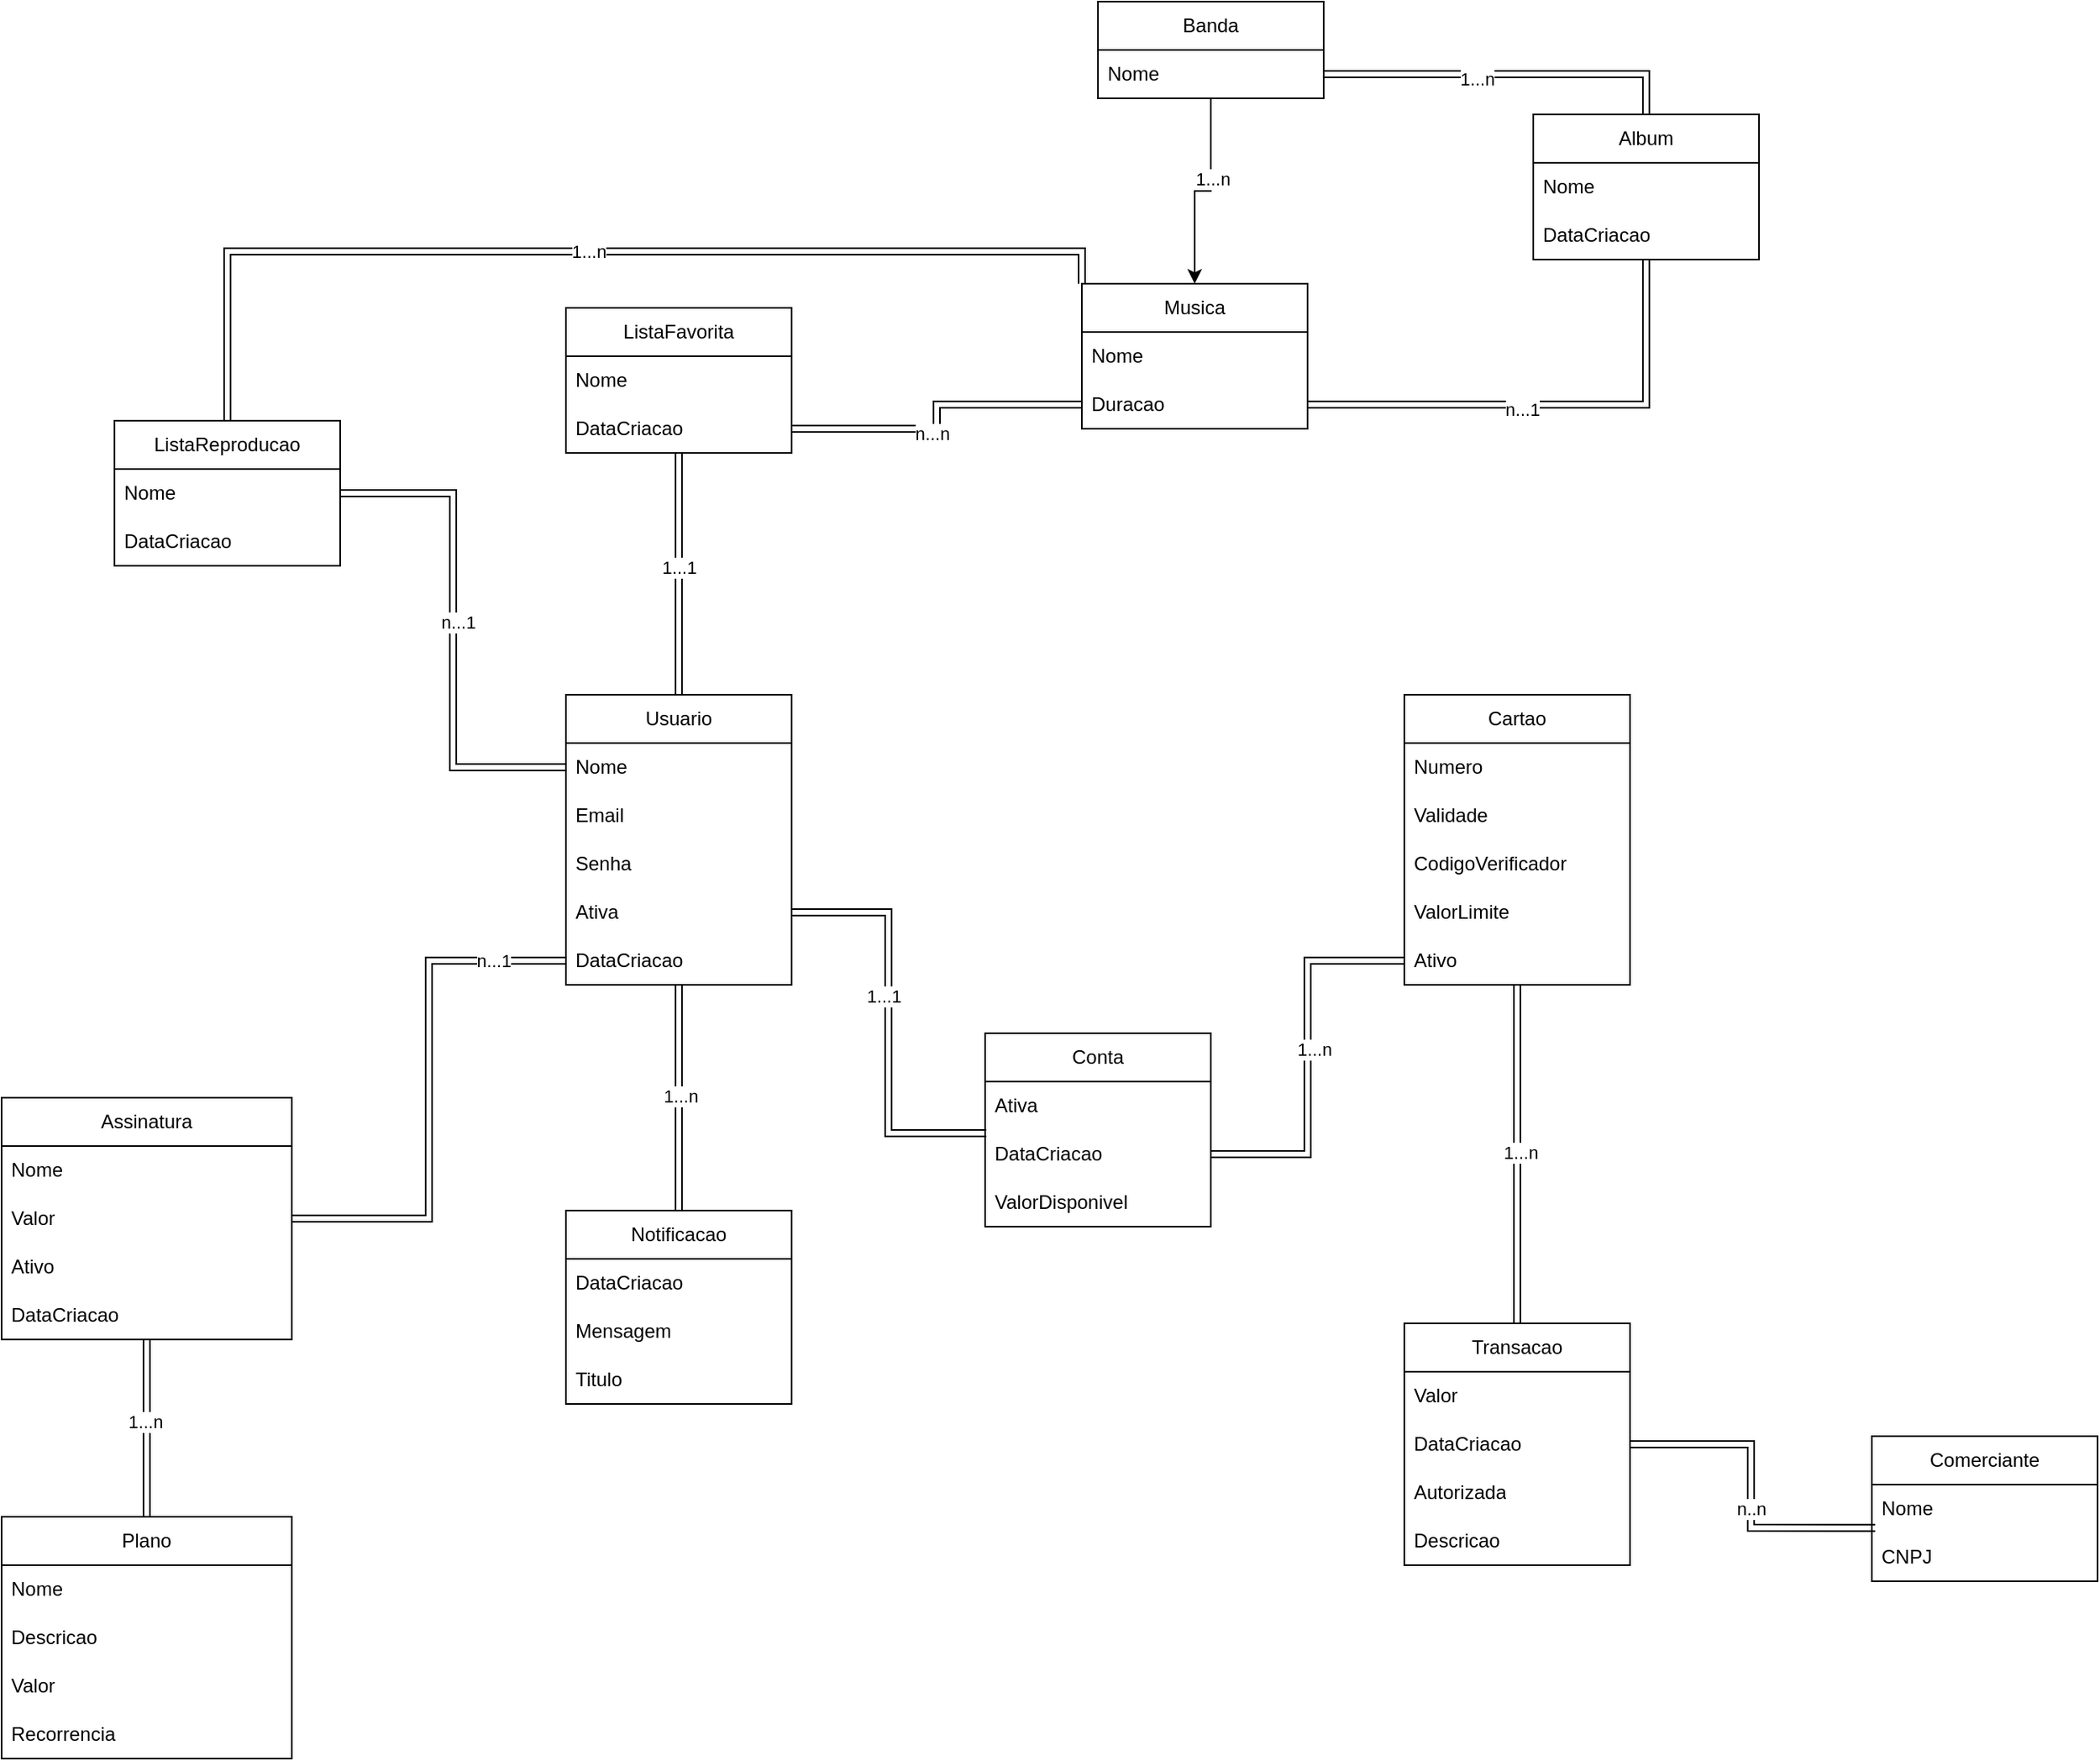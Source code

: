 <mxfile version="22.1.11" type="device">
  <diagram name="Página-1" id="xBLAv_AnT6lv59jYtRK_">
    <mxGraphModel dx="770" dy="2229" grid="1" gridSize="10" guides="1" tooltips="1" connect="1" arrows="1" fold="1" page="1" pageScale="1" pageWidth="827" pageHeight="1169" math="0" shadow="0">
      <root>
        <mxCell id="0" />
        <mxCell id="1" parent="0" />
        <mxCell id="AaypL_yzl5j0IyOMFoiE-1" value="Conta" style="swimlane;fontStyle=0;childLayout=stackLayout;horizontal=1;startSize=30;horizontalStack=0;resizeParent=1;resizeParentMax=0;resizeLast=0;collapsible=1;marginBottom=0;whiteSpace=wrap;html=1;" parent="1" vertex="1">
          <mxGeometry x="780" y="-160" width="140" height="120" as="geometry" />
        </mxCell>
        <mxCell id="gNkeVK-PkF2p6HYHr-jg-14" value="Ativa" style="text;strokeColor=none;fillColor=none;align=left;verticalAlign=middle;spacingLeft=4;spacingRight=4;overflow=hidden;points=[[0,0.5],[1,0.5]];portConstraint=eastwest;rotatable=0;whiteSpace=wrap;html=1;" vertex="1" parent="AaypL_yzl5j0IyOMFoiE-1">
          <mxGeometry y="30" width="140" height="30" as="geometry" />
        </mxCell>
        <mxCell id="gNkeVK-PkF2p6HYHr-jg-15" value="DataCriacao" style="text;strokeColor=none;fillColor=none;align=left;verticalAlign=middle;spacingLeft=4;spacingRight=4;overflow=hidden;points=[[0,0.5],[1,0.5]];portConstraint=eastwest;rotatable=0;whiteSpace=wrap;html=1;" vertex="1" parent="AaypL_yzl5j0IyOMFoiE-1">
          <mxGeometry y="60" width="140" height="30" as="geometry" />
        </mxCell>
        <mxCell id="gNkeVK-PkF2p6HYHr-jg-23" value="ValorDisponivel" style="text;strokeColor=none;fillColor=none;align=left;verticalAlign=middle;spacingLeft=4;spacingRight=4;overflow=hidden;points=[[0,0.5],[1,0.5]];portConstraint=eastwest;rotatable=0;whiteSpace=wrap;html=1;" vertex="1" parent="AaypL_yzl5j0IyOMFoiE-1">
          <mxGeometry y="90" width="140" height="30" as="geometry" />
        </mxCell>
        <mxCell id="gNkeVK-PkF2p6HYHr-jg-74" style="edgeStyle=orthogonalEdgeStyle;rounded=0;orthogonalLoop=1;jettySize=auto;html=1;shape=link;" edge="1" parent="1" source="AaypL_yzl5j0IyOMFoiE-5" target="gNkeVK-PkF2p6HYHr-jg-45">
          <mxGeometry relative="1" as="geometry" />
        </mxCell>
        <mxCell id="gNkeVK-PkF2p6HYHr-jg-75" value="1...n" style="edgeLabel;html=1;align=center;verticalAlign=middle;resizable=0;points=[];" vertex="1" connectable="0" parent="gNkeVK-PkF2p6HYHr-jg-74">
          <mxGeometry x="-0.077" y="-1" relative="1" as="geometry">
            <mxPoint as="offset" />
          </mxGeometry>
        </mxCell>
        <mxCell id="AaypL_yzl5j0IyOMFoiE-5" value="Assinatura" style="swimlane;fontStyle=0;childLayout=stackLayout;horizontal=1;startSize=30;horizontalStack=0;resizeParent=1;resizeParentMax=0;resizeLast=0;collapsible=1;marginBottom=0;whiteSpace=wrap;html=1;" parent="1" vertex="1">
          <mxGeometry x="170" y="-120" width="180" height="150" as="geometry" />
        </mxCell>
        <mxCell id="AaypL_yzl5j0IyOMFoiE-6" value="Nome" style="text;strokeColor=none;fillColor=none;align=left;verticalAlign=middle;spacingLeft=4;spacingRight=4;overflow=hidden;points=[[0,0.5],[1,0.5]];portConstraint=eastwest;rotatable=0;whiteSpace=wrap;html=1;" parent="AaypL_yzl5j0IyOMFoiE-5" vertex="1">
          <mxGeometry y="30" width="180" height="30" as="geometry" />
        </mxCell>
        <mxCell id="AaypL_yzl5j0IyOMFoiE-7" value="Valor" style="text;strokeColor=none;fillColor=none;align=left;verticalAlign=middle;spacingLeft=4;spacingRight=4;overflow=hidden;points=[[0,0.5],[1,0.5]];portConstraint=eastwest;rotatable=0;whiteSpace=wrap;html=1;" parent="AaypL_yzl5j0IyOMFoiE-5" vertex="1">
          <mxGeometry y="60" width="180" height="30" as="geometry" />
        </mxCell>
        <mxCell id="AaypL_yzl5j0IyOMFoiE-8" value="Ativo" style="text;strokeColor=none;fillColor=none;align=left;verticalAlign=middle;spacingLeft=4;spacingRight=4;overflow=hidden;points=[[0,0.5],[1,0.5]];portConstraint=eastwest;rotatable=0;whiteSpace=wrap;html=1;" parent="AaypL_yzl5j0IyOMFoiE-5" vertex="1">
          <mxGeometry y="90" width="180" height="30" as="geometry" />
        </mxCell>
        <mxCell id="gNkeVK-PkF2p6HYHr-jg-56" value="DataCriacao" style="text;strokeColor=none;fillColor=none;align=left;verticalAlign=middle;spacingLeft=4;spacingRight=4;overflow=hidden;points=[[0,0.5],[1,0.5]];portConstraint=eastwest;rotatable=0;whiteSpace=wrap;html=1;" vertex="1" parent="AaypL_yzl5j0IyOMFoiE-5">
          <mxGeometry y="120" width="180" height="30" as="geometry" />
        </mxCell>
        <mxCell id="AaypL_yzl5j0IyOMFoiE-9" value="Comerciante" style="swimlane;fontStyle=0;childLayout=stackLayout;horizontal=1;startSize=30;horizontalStack=0;resizeParent=1;resizeParentMax=0;resizeLast=0;collapsible=1;marginBottom=0;whiteSpace=wrap;html=1;" parent="1" vertex="1">
          <mxGeometry x="1330" y="90" width="140" height="90" as="geometry" />
        </mxCell>
        <mxCell id="AaypL_yzl5j0IyOMFoiE-10" value="Nome" style="text;strokeColor=none;fillColor=none;align=left;verticalAlign=middle;spacingLeft=4;spacingRight=4;overflow=hidden;points=[[0,0.5],[1,0.5]];portConstraint=eastwest;rotatable=0;whiteSpace=wrap;html=1;" parent="AaypL_yzl5j0IyOMFoiE-9" vertex="1">
          <mxGeometry y="30" width="140" height="30" as="geometry" />
        </mxCell>
        <mxCell id="gNkeVK-PkF2p6HYHr-jg-20" value="CNPJ" style="text;strokeColor=none;fillColor=none;align=left;verticalAlign=middle;spacingLeft=4;spacingRight=4;overflow=hidden;points=[[0,0.5],[1,0.5]];portConstraint=eastwest;rotatable=0;whiteSpace=wrap;html=1;" vertex="1" parent="AaypL_yzl5j0IyOMFoiE-9">
          <mxGeometry y="60" width="140" height="30" as="geometry" />
        </mxCell>
        <mxCell id="AaypL_yzl5j0IyOMFoiE-13" value="Notificacao" style="swimlane;fontStyle=0;childLayout=stackLayout;horizontal=1;startSize=30;horizontalStack=0;resizeParent=1;resizeParentMax=0;resizeLast=0;collapsible=1;marginBottom=0;whiteSpace=wrap;html=1;" parent="1" vertex="1">
          <mxGeometry x="520" y="-50" width="140" height="120" as="geometry" />
        </mxCell>
        <mxCell id="AaypL_yzl5j0IyOMFoiE-14" value="DataCriacao" style="text;strokeColor=none;fillColor=none;align=left;verticalAlign=middle;spacingLeft=4;spacingRight=4;overflow=hidden;points=[[0,0.5],[1,0.5]];portConstraint=eastwest;rotatable=0;whiteSpace=wrap;html=1;" parent="AaypL_yzl5j0IyOMFoiE-13" vertex="1">
          <mxGeometry y="30" width="140" height="30" as="geometry" />
        </mxCell>
        <mxCell id="gNkeVK-PkF2p6HYHr-jg-21" value="Mensagem" style="text;strokeColor=none;fillColor=none;align=left;verticalAlign=middle;spacingLeft=4;spacingRight=4;overflow=hidden;points=[[0,0.5],[1,0.5]];portConstraint=eastwest;rotatable=0;whiteSpace=wrap;html=1;" vertex="1" parent="AaypL_yzl5j0IyOMFoiE-13">
          <mxGeometry y="60" width="140" height="30" as="geometry" />
        </mxCell>
        <mxCell id="gNkeVK-PkF2p6HYHr-jg-57" value="Titulo" style="text;strokeColor=none;fillColor=none;align=left;verticalAlign=middle;spacingLeft=4;spacingRight=4;overflow=hidden;points=[[0,0.5],[1,0.5]];portConstraint=eastwest;rotatable=0;whiteSpace=wrap;html=1;" vertex="1" parent="AaypL_yzl5j0IyOMFoiE-13">
          <mxGeometry y="90" width="140" height="30" as="geometry" />
        </mxCell>
        <mxCell id="gNkeVK-PkF2p6HYHr-jg-76" style="edgeStyle=orthogonalEdgeStyle;rounded=0;orthogonalLoop=1;jettySize=auto;html=1;entryX=0.5;entryY=0;entryDx=0;entryDy=0;shape=link;" edge="1" parent="1" source="AaypL_yzl5j0IyOMFoiE-26" target="gNkeVK-PkF2p6HYHr-jg-24">
          <mxGeometry relative="1" as="geometry" />
        </mxCell>
        <mxCell id="gNkeVK-PkF2p6HYHr-jg-89" value="1...1" style="edgeLabel;html=1;align=center;verticalAlign=middle;resizable=0;points=[];" vertex="1" connectable="0" parent="gNkeVK-PkF2p6HYHr-jg-76">
          <mxGeometry x="-0.055" relative="1" as="geometry">
            <mxPoint as="offset" />
          </mxGeometry>
        </mxCell>
        <mxCell id="AaypL_yzl5j0IyOMFoiE-26" value="ListaFavorita" style="swimlane;fontStyle=0;childLayout=stackLayout;horizontal=1;startSize=30;horizontalStack=0;resizeParent=1;resizeParentMax=0;resizeLast=0;collapsible=1;marginBottom=0;whiteSpace=wrap;html=1;" parent="1" vertex="1">
          <mxGeometry x="520" y="-610" width="140" height="90" as="geometry" />
        </mxCell>
        <mxCell id="AaypL_yzl5j0IyOMFoiE-27" value="Nome" style="text;strokeColor=none;fillColor=none;align=left;verticalAlign=middle;spacingLeft=4;spacingRight=4;overflow=hidden;points=[[0,0.5],[1,0.5]];portConstraint=eastwest;rotatable=0;whiteSpace=wrap;html=1;" parent="AaypL_yzl5j0IyOMFoiE-26" vertex="1">
          <mxGeometry y="30" width="140" height="30" as="geometry" />
        </mxCell>
        <mxCell id="gNkeVK-PkF2p6HYHr-jg-39" value="DataCriacao" style="text;strokeColor=none;fillColor=none;align=left;verticalAlign=middle;spacingLeft=4;spacingRight=4;overflow=hidden;points=[[0,0.5],[1,0.5]];portConstraint=eastwest;rotatable=0;whiteSpace=wrap;html=1;" vertex="1" parent="AaypL_yzl5j0IyOMFoiE-26">
          <mxGeometry y="60" width="140" height="30" as="geometry" />
        </mxCell>
        <mxCell id="gNkeVK-PkF2p6HYHr-jg-99" style="edgeStyle=orthogonalEdgeStyle;rounded=0;orthogonalLoop=1;jettySize=auto;html=1;entryX=0;entryY=0;entryDx=0;entryDy=0;shape=link;" edge="1" parent="1" source="AaypL_yzl5j0IyOMFoiE-32" target="gNkeVK-PkF2p6HYHr-jg-33">
          <mxGeometry relative="1" as="geometry">
            <Array as="points">
              <mxPoint x="310" y="-645" />
              <mxPoint x="840" y="-645" />
            </Array>
          </mxGeometry>
        </mxCell>
        <mxCell id="gNkeVK-PkF2p6HYHr-jg-100" value="1...n" style="edgeLabel;html=1;align=center;verticalAlign=middle;resizable=0;points=[];" vertex="1" connectable="0" parent="gNkeVK-PkF2p6HYHr-jg-99">
          <mxGeometry x="0.004" relative="1" as="geometry">
            <mxPoint as="offset" />
          </mxGeometry>
        </mxCell>
        <mxCell id="AaypL_yzl5j0IyOMFoiE-32" value="ListaReproducao" style="swimlane;fontStyle=0;childLayout=stackLayout;horizontal=1;startSize=30;horizontalStack=0;resizeParent=1;resizeParentMax=0;resizeLast=0;collapsible=1;marginBottom=0;whiteSpace=wrap;html=1;" parent="1" vertex="1">
          <mxGeometry x="240" y="-540" width="140" height="90" as="geometry" />
        </mxCell>
        <mxCell id="AaypL_yzl5j0IyOMFoiE-33" value="Nome" style="text;strokeColor=none;fillColor=none;align=left;verticalAlign=middle;spacingLeft=4;spacingRight=4;overflow=hidden;points=[[0,0.5],[1,0.5]];portConstraint=eastwest;rotatable=0;whiteSpace=wrap;html=1;" parent="AaypL_yzl5j0IyOMFoiE-32" vertex="1">
          <mxGeometry y="30" width="140" height="30" as="geometry" />
        </mxCell>
        <mxCell id="gNkeVK-PkF2p6HYHr-jg-38" value="DataCriacao" style="text;strokeColor=none;fillColor=none;align=left;verticalAlign=middle;spacingLeft=4;spacingRight=4;overflow=hidden;points=[[0,0.5],[1,0.5]];portConstraint=eastwest;rotatable=0;whiteSpace=wrap;html=1;" vertex="1" parent="AaypL_yzl5j0IyOMFoiE-32">
          <mxGeometry y="60" width="140" height="30" as="geometry" />
        </mxCell>
        <mxCell id="gNkeVK-PkF2p6HYHr-jg-65" style="edgeStyle=orthogonalEdgeStyle;rounded=0;orthogonalLoop=1;jettySize=auto;html=1;shape=link;" edge="1" parent="1" source="gNkeVK-PkF2p6HYHr-jg-1" target="gNkeVK-PkF2p6HYHr-jg-9">
          <mxGeometry relative="1" as="geometry" />
        </mxCell>
        <mxCell id="gNkeVK-PkF2p6HYHr-jg-66" value="1...n" style="edgeLabel;html=1;align=center;verticalAlign=middle;resizable=0;points=[];" vertex="1" connectable="0" parent="gNkeVK-PkF2p6HYHr-jg-65">
          <mxGeometry x="-0.012" y="2" relative="1" as="geometry">
            <mxPoint as="offset" />
          </mxGeometry>
        </mxCell>
        <mxCell id="gNkeVK-PkF2p6HYHr-jg-1" value="Cartao" style="swimlane;fontStyle=0;childLayout=stackLayout;horizontal=1;startSize=30;horizontalStack=0;resizeParent=1;resizeParentMax=0;resizeLast=0;collapsible=1;marginBottom=0;whiteSpace=wrap;html=1;" vertex="1" parent="1">
          <mxGeometry x="1040" y="-370" width="140" height="180" as="geometry" />
        </mxCell>
        <mxCell id="gNkeVK-PkF2p6HYHr-jg-2" value="Numero" style="text;strokeColor=none;fillColor=none;align=left;verticalAlign=middle;spacingLeft=4;spacingRight=4;overflow=hidden;points=[[0,0.5],[1,0.5]];portConstraint=eastwest;rotatable=0;whiteSpace=wrap;html=1;" vertex="1" parent="gNkeVK-PkF2p6HYHr-jg-1">
          <mxGeometry y="30" width="140" height="30" as="geometry" />
        </mxCell>
        <mxCell id="gNkeVK-PkF2p6HYHr-jg-3" value="Validade" style="text;strokeColor=none;fillColor=none;align=left;verticalAlign=middle;spacingLeft=4;spacingRight=4;overflow=hidden;points=[[0,0.5],[1,0.5]];portConstraint=eastwest;rotatable=0;whiteSpace=wrap;html=1;" vertex="1" parent="gNkeVK-PkF2p6HYHr-jg-1">
          <mxGeometry y="60" width="140" height="30" as="geometry" />
        </mxCell>
        <mxCell id="gNkeVK-PkF2p6HYHr-jg-4" value="CodigoVerificador" style="text;strokeColor=none;fillColor=none;align=left;verticalAlign=middle;spacingLeft=4;spacingRight=4;overflow=hidden;points=[[0,0.5],[1,0.5]];portConstraint=eastwest;rotatable=0;whiteSpace=wrap;html=1;" vertex="1" parent="gNkeVK-PkF2p6HYHr-jg-1">
          <mxGeometry y="90" width="140" height="30" as="geometry" />
        </mxCell>
        <mxCell id="gNkeVK-PkF2p6HYHr-jg-59" value="ValorLimite" style="text;strokeColor=none;fillColor=none;align=left;verticalAlign=middle;spacingLeft=4;spacingRight=4;overflow=hidden;points=[[0,0.5],[1,0.5]];portConstraint=eastwest;rotatable=0;whiteSpace=wrap;html=1;" vertex="1" parent="gNkeVK-PkF2p6HYHr-jg-1">
          <mxGeometry y="120" width="140" height="30" as="geometry" />
        </mxCell>
        <mxCell id="gNkeVK-PkF2p6HYHr-jg-50" value="Ativo" style="text;strokeColor=none;fillColor=none;align=left;verticalAlign=middle;spacingLeft=4;spacingRight=4;overflow=hidden;points=[[0,0.5],[1,0.5]];portConstraint=eastwest;rotatable=0;whiteSpace=wrap;html=1;" vertex="1" parent="gNkeVK-PkF2p6HYHr-jg-1">
          <mxGeometry y="150" width="140" height="30" as="geometry" />
        </mxCell>
        <mxCell id="gNkeVK-PkF2p6HYHr-jg-9" value="Transacao" style="swimlane;fontStyle=0;childLayout=stackLayout;horizontal=1;startSize=30;horizontalStack=0;resizeParent=1;resizeParentMax=0;resizeLast=0;collapsible=1;marginBottom=0;whiteSpace=wrap;html=1;" vertex="1" parent="1">
          <mxGeometry x="1040" y="20" width="140" height="150" as="geometry" />
        </mxCell>
        <mxCell id="gNkeVK-PkF2p6HYHr-jg-10" value="Valor" style="text;strokeColor=none;fillColor=none;align=left;verticalAlign=middle;spacingLeft=4;spacingRight=4;overflow=hidden;points=[[0,0.5],[1,0.5]];portConstraint=eastwest;rotatable=0;whiteSpace=wrap;html=1;" vertex="1" parent="gNkeVK-PkF2p6HYHr-jg-9">
          <mxGeometry y="30" width="140" height="30" as="geometry" />
        </mxCell>
        <mxCell id="gNkeVK-PkF2p6HYHr-jg-17" value="DataCriacao" style="text;strokeColor=none;fillColor=none;align=left;verticalAlign=middle;spacingLeft=4;spacingRight=4;overflow=hidden;points=[[0,0.5],[1,0.5]];portConstraint=eastwest;rotatable=0;whiteSpace=wrap;html=1;" vertex="1" parent="gNkeVK-PkF2p6HYHr-jg-9">
          <mxGeometry y="60" width="140" height="30" as="geometry" />
        </mxCell>
        <mxCell id="gNkeVK-PkF2p6HYHr-jg-18" value="Autorizada" style="text;strokeColor=none;fillColor=none;align=left;verticalAlign=middle;spacingLeft=4;spacingRight=4;overflow=hidden;points=[[0,0.5],[1,0.5]];portConstraint=eastwest;rotatable=0;whiteSpace=wrap;html=1;" vertex="1" parent="gNkeVK-PkF2p6HYHr-jg-9">
          <mxGeometry y="90" width="140" height="30" as="geometry" />
        </mxCell>
        <mxCell id="gNkeVK-PkF2p6HYHr-jg-101" value="Descricao" style="text;strokeColor=none;fillColor=none;align=left;verticalAlign=middle;spacingLeft=4;spacingRight=4;overflow=hidden;points=[[0,0.5],[1,0.5]];portConstraint=eastwest;rotatable=0;whiteSpace=wrap;html=1;" vertex="1" parent="gNkeVK-PkF2p6HYHr-jg-9">
          <mxGeometry y="120" width="140" height="30" as="geometry" />
        </mxCell>
        <mxCell id="gNkeVK-PkF2p6HYHr-jg-67" style="edgeStyle=orthogonalEdgeStyle;rounded=0;orthogonalLoop=1;jettySize=auto;html=1;entryX=0.5;entryY=0;entryDx=0;entryDy=0;shape=link;" edge="1" parent="1" source="gNkeVK-PkF2p6HYHr-jg-24" target="AaypL_yzl5j0IyOMFoiE-13">
          <mxGeometry relative="1" as="geometry" />
        </mxCell>
        <mxCell id="gNkeVK-PkF2p6HYHr-jg-68" value="1...n" style="edgeLabel;html=1;align=center;verticalAlign=middle;resizable=0;points=[];" vertex="1" connectable="0" parent="gNkeVK-PkF2p6HYHr-jg-67">
          <mxGeometry x="-0.023" y="1" relative="1" as="geometry">
            <mxPoint as="offset" />
          </mxGeometry>
        </mxCell>
        <mxCell id="gNkeVK-PkF2p6HYHr-jg-24" value="Usuario" style="swimlane;fontStyle=0;childLayout=stackLayout;horizontal=1;startSize=30;horizontalStack=0;resizeParent=1;resizeParentMax=0;resizeLast=0;collapsible=1;marginBottom=0;whiteSpace=wrap;html=1;" vertex="1" parent="1">
          <mxGeometry x="520" y="-370" width="140" height="180" as="geometry" />
        </mxCell>
        <mxCell id="gNkeVK-PkF2p6HYHr-jg-44" value="Nome" style="text;strokeColor=none;fillColor=none;align=left;verticalAlign=middle;spacingLeft=4;spacingRight=4;overflow=hidden;points=[[0,0.5],[1,0.5]];portConstraint=eastwest;rotatable=0;whiteSpace=wrap;html=1;" vertex="1" parent="gNkeVK-PkF2p6HYHr-jg-24">
          <mxGeometry y="30" width="140" height="30" as="geometry" />
        </mxCell>
        <mxCell id="gNkeVK-PkF2p6HYHr-jg-40" value="Email" style="text;strokeColor=none;fillColor=none;align=left;verticalAlign=middle;spacingLeft=4;spacingRight=4;overflow=hidden;points=[[0,0.5],[1,0.5]];portConstraint=eastwest;rotatable=0;whiteSpace=wrap;html=1;" vertex="1" parent="gNkeVK-PkF2p6HYHr-jg-24">
          <mxGeometry y="60" width="140" height="30" as="geometry" />
        </mxCell>
        <mxCell id="gNkeVK-PkF2p6HYHr-jg-41" value="Senha" style="text;strokeColor=none;fillColor=none;align=left;verticalAlign=middle;spacingLeft=4;spacingRight=4;overflow=hidden;points=[[0,0.5],[1,0.5]];portConstraint=eastwest;rotatable=0;whiteSpace=wrap;html=1;" vertex="1" parent="gNkeVK-PkF2p6HYHr-jg-24">
          <mxGeometry y="90" width="140" height="30" as="geometry" />
        </mxCell>
        <mxCell id="gNkeVK-PkF2p6HYHr-jg-26" value="Ativa" style="text;strokeColor=none;fillColor=none;align=left;verticalAlign=middle;spacingLeft=4;spacingRight=4;overflow=hidden;points=[[0,0.5],[1,0.5]];portConstraint=eastwest;rotatable=0;whiteSpace=wrap;html=1;" vertex="1" parent="gNkeVK-PkF2p6HYHr-jg-24">
          <mxGeometry y="120" width="140" height="30" as="geometry" />
        </mxCell>
        <mxCell id="gNkeVK-PkF2p6HYHr-jg-27" value="DataCriacao" style="text;strokeColor=none;fillColor=none;align=left;verticalAlign=middle;spacingLeft=4;spacingRight=4;overflow=hidden;points=[[0,0.5],[1,0.5]];portConstraint=eastwest;rotatable=0;whiteSpace=wrap;html=1;" vertex="1" parent="gNkeVK-PkF2p6HYHr-jg-24">
          <mxGeometry y="150" width="140" height="30" as="geometry" />
        </mxCell>
        <mxCell id="gNkeVK-PkF2p6HYHr-jg-82" style="edgeStyle=orthogonalEdgeStyle;rounded=0;orthogonalLoop=1;jettySize=auto;html=1;" edge="1" parent="1" source="gNkeVK-PkF2p6HYHr-jg-30" target="gNkeVK-PkF2p6HYHr-jg-33">
          <mxGeometry relative="1" as="geometry" />
        </mxCell>
        <mxCell id="gNkeVK-PkF2p6HYHr-jg-83" value="1...n" style="edgeLabel;html=1;align=center;verticalAlign=middle;resizable=0;points=[];" vertex="1" connectable="0" parent="gNkeVK-PkF2p6HYHr-jg-82">
          <mxGeometry x="-0.205" y="1" relative="1" as="geometry">
            <mxPoint as="offset" />
          </mxGeometry>
        </mxCell>
        <mxCell id="gNkeVK-PkF2p6HYHr-jg-30" value="Banda" style="swimlane;fontStyle=0;childLayout=stackLayout;horizontal=1;startSize=30;horizontalStack=0;resizeParent=1;resizeParentMax=0;resizeLast=0;collapsible=1;marginBottom=0;whiteSpace=wrap;html=1;" vertex="1" parent="1">
          <mxGeometry x="850" y="-800" width="140" height="60" as="geometry" />
        </mxCell>
        <mxCell id="gNkeVK-PkF2p6HYHr-jg-31" value="Nome" style="text;strokeColor=none;fillColor=none;align=left;verticalAlign=middle;spacingLeft=4;spacingRight=4;overflow=hidden;points=[[0,0.5],[1,0.5]];portConstraint=eastwest;rotatable=0;whiteSpace=wrap;html=1;" vertex="1" parent="gNkeVK-PkF2p6HYHr-jg-30">
          <mxGeometry y="30" width="140" height="30" as="geometry" />
        </mxCell>
        <mxCell id="gNkeVK-PkF2p6HYHr-jg-33" value="Musica" style="swimlane;fontStyle=0;childLayout=stackLayout;horizontal=1;startSize=30;horizontalStack=0;resizeParent=1;resizeParentMax=0;resizeLast=0;collapsible=1;marginBottom=0;whiteSpace=wrap;html=1;" vertex="1" parent="1">
          <mxGeometry x="840" y="-625" width="140" height="90" as="geometry" />
        </mxCell>
        <mxCell id="gNkeVK-PkF2p6HYHr-jg-34" value="Nome" style="text;strokeColor=none;fillColor=none;align=left;verticalAlign=middle;spacingLeft=4;spacingRight=4;overflow=hidden;points=[[0,0.5],[1,0.5]];portConstraint=eastwest;rotatable=0;whiteSpace=wrap;html=1;" vertex="1" parent="gNkeVK-PkF2p6HYHr-jg-33">
          <mxGeometry y="30" width="140" height="30" as="geometry" />
        </mxCell>
        <mxCell id="gNkeVK-PkF2p6HYHr-jg-35" value="Duracao" style="text;strokeColor=none;fillColor=none;align=left;verticalAlign=middle;spacingLeft=4;spacingRight=4;overflow=hidden;points=[[0,0.5],[1,0.5]];portConstraint=eastwest;rotatable=0;whiteSpace=wrap;html=1;" vertex="1" parent="gNkeVK-PkF2p6HYHr-jg-33">
          <mxGeometry y="60" width="140" height="30" as="geometry" />
        </mxCell>
        <mxCell id="gNkeVK-PkF2p6HYHr-jg-45" value="Plano" style="swimlane;fontStyle=0;childLayout=stackLayout;horizontal=1;startSize=30;horizontalStack=0;resizeParent=1;resizeParentMax=0;resizeLast=0;collapsible=1;marginBottom=0;whiteSpace=wrap;html=1;" vertex="1" parent="1">
          <mxGeometry x="170" y="140" width="180" height="150" as="geometry" />
        </mxCell>
        <mxCell id="gNkeVK-PkF2p6HYHr-jg-46" value="Nome" style="text;strokeColor=none;fillColor=none;align=left;verticalAlign=middle;spacingLeft=4;spacingRight=4;overflow=hidden;points=[[0,0.5],[1,0.5]];portConstraint=eastwest;rotatable=0;whiteSpace=wrap;html=1;" vertex="1" parent="gNkeVK-PkF2p6HYHr-jg-45">
          <mxGeometry y="30" width="180" height="30" as="geometry" />
        </mxCell>
        <mxCell id="gNkeVK-PkF2p6HYHr-jg-58" value="Descricao" style="text;strokeColor=none;fillColor=none;align=left;verticalAlign=middle;spacingLeft=4;spacingRight=4;overflow=hidden;points=[[0,0.5],[1,0.5]];portConstraint=eastwest;rotatable=0;whiteSpace=wrap;html=1;" vertex="1" parent="gNkeVK-PkF2p6HYHr-jg-45">
          <mxGeometry y="60" width="180" height="30" as="geometry" />
        </mxCell>
        <mxCell id="gNkeVK-PkF2p6HYHr-jg-47" value="Valor" style="text;strokeColor=none;fillColor=none;align=left;verticalAlign=middle;spacingLeft=4;spacingRight=4;overflow=hidden;points=[[0,0.5],[1,0.5]];portConstraint=eastwest;rotatable=0;whiteSpace=wrap;html=1;" vertex="1" parent="gNkeVK-PkF2p6HYHr-jg-45">
          <mxGeometry y="90" width="180" height="30" as="geometry" />
        </mxCell>
        <mxCell id="gNkeVK-PkF2p6HYHr-jg-48" value="Recorrencia" style="text;strokeColor=none;fillColor=none;align=left;verticalAlign=middle;spacingLeft=4;spacingRight=4;overflow=hidden;points=[[0,0.5],[1,0.5]];portConstraint=eastwest;rotatable=0;whiteSpace=wrap;html=1;" vertex="1" parent="gNkeVK-PkF2p6HYHr-jg-45">
          <mxGeometry y="120" width="180" height="30" as="geometry" />
        </mxCell>
        <mxCell id="gNkeVK-PkF2p6HYHr-jg-86" style="edgeStyle=orthogonalEdgeStyle;rounded=0;orthogonalLoop=1;jettySize=auto;html=1;entryX=1;entryY=0.5;entryDx=0;entryDy=0;shape=link;" edge="1" parent="1" source="gNkeVK-PkF2p6HYHr-jg-52" target="gNkeVK-PkF2p6HYHr-jg-35">
          <mxGeometry relative="1" as="geometry" />
        </mxCell>
        <mxCell id="gNkeVK-PkF2p6HYHr-jg-87" value="n...1" style="edgeLabel;html=1;align=center;verticalAlign=middle;resizable=0;points=[];" vertex="1" connectable="0" parent="gNkeVK-PkF2p6HYHr-jg-86">
          <mxGeometry x="0.115" y="3" relative="1" as="geometry">
            <mxPoint as="offset" />
          </mxGeometry>
        </mxCell>
        <mxCell id="gNkeVK-PkF2p6HYHr-jg-52" value="Album" style="swimlane;fontStyle=0;childLayout=stackLayout;horizontal=1;startSize=30;horizontalStack=0;resizeParent=1;resizeParentMax=0;resizeLast=0;collapsible=1;marginBottom=0;whiteSpace=wrap;html=1;" vertex="1" parent="1">
          <mxGeometry x="1120" y="-730" width="140" height="90" as="geometry" />
        </mxCell>
        <mxCell id="gNkeVK-PkF2p6HYHr-jg-53" value="Nome" style="text;strokeColor=none;fillColor=none;align=left;verticalAlign=middle;spacingLeft=4;spacingRight=4;overflow=hidden;points=[[0,0.5],[1,0.5]];portConstraint=eastwest;rotatable=0;whiteSpace=wrap;html=1;" vertex="1" parent="gNkeVK-PkF2p6HYHr-jg-52">
          <mxGeometry y="30" width="140" height="30" as="geometry" />
        </mxCell>
        <mxCell id="gNkeVK-PkF2p6HYHr-jg-55" value="DataCriacao" style="text;strokeColor=none;fillColor=none;align=left;verticalAlign=middle;spacingLeft=4;spacingRight=4;overflow=hidden;points=[[0,0.5],[1,0.5]];portConstraint=eastwest;rotatable=0;whiteSpace=wrap;html=1;" vertex="1" parent="gNkeVK-PkF2p6HYHr-jg-52">
          <mxGeometry y="60" width="140" height="30" as="geometry" />
        </mxCell>
        <mxCell id="gNkeVK-PkF2p6HYHr-jg-69" style="edgeStyle=orthogonalEdgeStyle;rounded=0;orthogonalLoop=1;jettySize=auto;html=1;entryX=0.015;entryY=-0.106;entryDx=0;entryDy=0;entryPerimeter=0;shape=link;" edge="1" parent="1" source="gNkeVK-PkF2p6HYHr-jg-17" target="gNkeVK-PkF2p6HYHr-jg-20">
          <mxGeometry relative="1" as="geometry" />
        </mxCell>
        <mxCell id="gNkeVK-PkF2p6HYHr-jg-70" value="n..n" style="edgeLabel;html=1;align=center;verticalAlign=middle;resizable=0;points=[];" vertex="1" connectable="0" parent="gNkeVK-PkF2p6HYHr-jg-69">
          <mxGeometry x="0.13" relative="1" as="geometry">
            <mxPoint as="offset" />
          </mxGeometry>
        </mxCell>
        <mxCell id="gNkeVK-PkF2p6HYHr-jg-71" style="edgeStyle=orthogonalEdgeStyle;rounded=0;orthogonalLoop=1;jettySize=auto;html=1;entryX=1;entryY=0.5;entryDx=0;entryDy=0;shape=link;" edge="1" parent="1" source="gNkeVK-PkF2p6HYHr-jg-27" target="AaypL_yzl5j0IyOMFoiE-7">
          <mxGeometry relative="1" as="geometry" />
        </mxCell>
        <mxCell id="gNkeVK-PkF2p6HYHr-jg-72" value="n...1" style="edgeLabel;html=1;align=center;verticalAlign=middle;resizable=0;points=[];" vertex="1" connectable="0" parent="gNkeVK-PkF2p6HYHr-jg-71">
          <mxGeometry x="-0.728" relative="1" as="geometry">
            <mxPoint as="offset" />
          </mxGeometry>
        </mxCell>
        <mxCell id="gNkeVK-PkF2p6HYHr-jg-80" style="edgeStyle=orthogonalEdgeStyle;rounded=0;orthogonalLoop=1;jettySize=auto;html=1;shape=link;" edge="1" parent="1" source="gNkeVK-PkF2p6HYHr-jg-35" target="gNkeVK-PkF2p6HYHr-jg-39">
          <mxGeometry relative="1" as="geometry" />
        </mxCell>
        <mxCell id="gNkeVK-PkF2p6HYHr-jg-81" value="n...n" style="edgeLabel;html=1;align=center;verticalAlign=middle;resizable=0;points=[];" vertex="1" connectable="0" parent="gNkeVK-PkF2p6HYHr-jg-80">
          <mxGeometry x="0.108" y="3" relative="1" as="geometry">
            <mxPoint as="offset" />
          </mxGeometry>
        </mxCell>
        <mxCell id="gNkeVK-PkF2p6HYHr-jg-84" style="edgeStyle=orthogonalEdgeStyle;rounded=0;orthogonalLoop=1;jettySize=auto;html=1;entryX=0.5;entryY=0;entryDx=0;entryDy=0;shape=link;" edge="1" parent="1" source="gNkeVK-PkF2p6HYHr-jg-31" target="gNkeVK-PkF2p6HYHr-jg-52">
          <mxGeometry relative="1" as="geometry" />
        </mxCell>
        <mxCell id="gNkeVK-PkF2p6HYHr-jg-85" value="1...n" style="edgeLabel;html=1;align=center;verticalAlign=middle;resizable=0;points=[];" vertex="1" connectable="0" parent="gNkeVK-PkF2p6HYHr-jg-84">
          <mxGeometry x="-0.159" y="-3" relative="1" as="geometry">
            <mxPoint as="offset" />
          </mxGeometry>
        </mxCell>
        <mxCell id="gNkeVK-PkF2p6HYHr-jg-90" style="edgeStyle=orthogonalEdgeStyle;rounded=0;orthogonalLoop=1;jettySize=auto;html=1;entryX=1;entryY=0.5;entryDx=0;entryDy=0;shape=link;" edge="1" parent="1" source="gNkeVK-PkF2p6HYHr-jg-44" target="AaypL_yzl5j0IyOMFoiE-33">
          <mxGeometry relative="1" as="geometry" />
        </mxCell>
        <mxCell id="gNkeVK-PkF2p6HYHr-jg-91" value="n...1" style="edgeLabel;html=1;align=center;verticalAlign=middle;resizable=0;points=[];" vertex="1" connectable="0" parent="gNkeVK-PkF2p6HYHr-jg-90">
          <mxGeometry x="0.035" y="-3" relative="1" as="geometry">
            <mxPoint as="offset" />
          </mxGeometry>
        </mxCell>
        <mxCell id="gNkeVK-PkF2p6HYHr-jg-93" style="edgeStyle=orthogonalEdgeStyle;rounded=0;orthogonalLoop=1;jettySize=auto;html=1;entryX=0.005;entryY=0.067;entryDx=0;entryDy=0;entryPerimeter=0;shape=link;" edge="1" parent="1" source="gNkeVK-PkF2p6HYHr-jg-26" target="gNkeVK-PkF2p6HYHr-jg-15">
          <mxGeometry relative="1" as="geometry" />
        </mxCell>
        <mxCell id="gNkeVK-PkF2p6HYHr-jg-94" value="1...1" style="edgeLabel;html=1;align=center;verticalAlign=middle;resizable=0;points=[];" vertex="1" connectable="0" parent="gNkeVK-PkF2p6HYHr-jg-93">
          <mxGeometry x="-0.133" y="-3" relative="1" as="geometry">
            <mxPoint as="offset" />
          </mxGeometry>
        </mxCell>
        <mxCell id="gNkeVK-PkF2p6HYHr-jg-95" style="edgeStyle=orthogonalEdgeStyle;rounded=0;orthogonalLoop=1;jettySize=auto;html=1;entryX=0;entryY=0.5;entryDx=0;entryDy=0;shape=link;" edge="1" parent="1" source="gNkeVK-PkF2p6HYHr-jg-15" target="gNkeVK-PkF2p6HYHr-jg-50">
          <mxGeometry relative="1" as="geometry" />
        </mxCell>
        <mxCell id="gNkeVK-PkF2p6HYHr-jg-96" value="1...n" style="edgeLabel;html=1;align=center;verticalAlign=middle;resizable=0;points=[];" vertex="1" connectable="0" parent="gNkeVK-PkF2p6HYHr-jg-95">
          <mxGeometry x="0.042" y="-4" relative="1" as="geometry">
            <mxPoint as="offset" />
          </mxGeometry>
        </mxCell>
      </root>
    </mxGraphModel>
  </diagram>
</mxfile>
